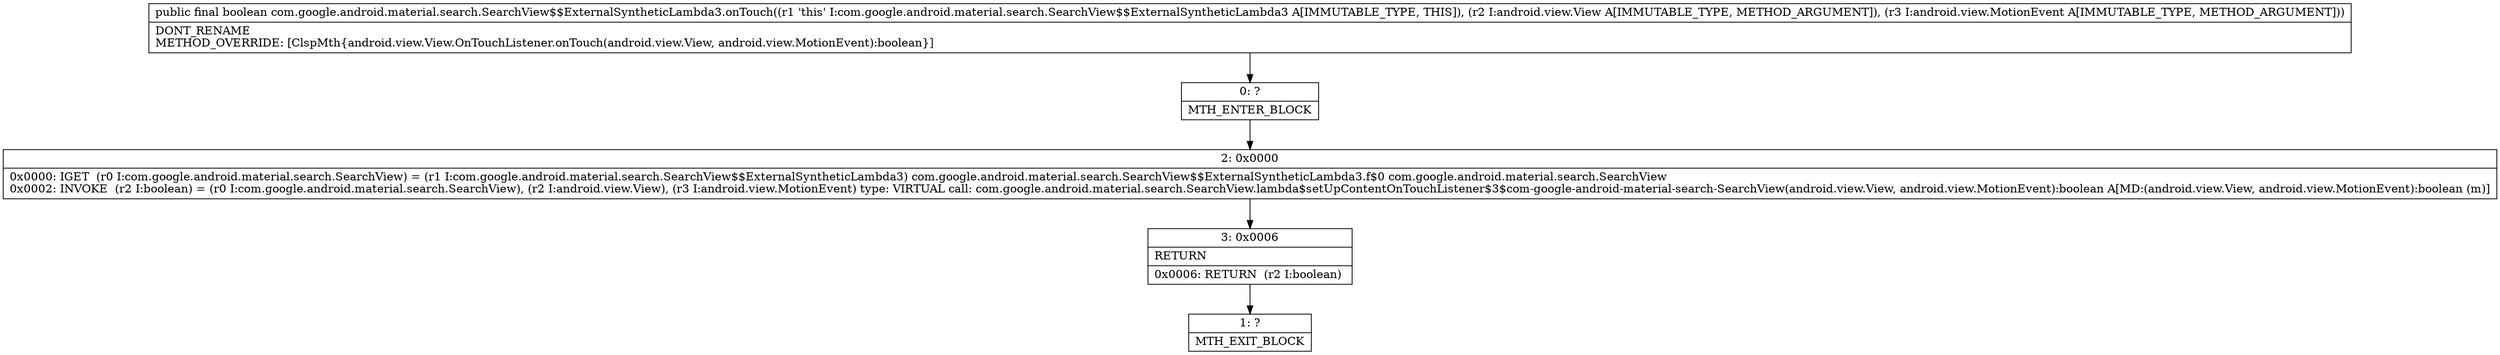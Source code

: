 digraph "CFG forcom.google.android.material.search.SearchView$$ExternalSyntheticLambda3.onTouch(Landroid\/view\/View;Landroid\/view\/MotionEvent;)Z" {
Node_0 [shape=record,label="{0\:\ ?|MTH_ENTER_BLOCK\l}"];
Node_2 [shape=record,label="{2\:\ 0x0000|0x0000: IGET  (r0 I:com.google.android.material.search.SearchView) = (r1 I:com.google.android.material.search.SearchView$$ExternalSyntheticLambda3) com.google.android.material.search.SearchView$$ExternalSyntheticLambda3.f$0 com.google.android.material.search.SearchView \l0x0002: INVOKE  (r2 I:boolean) = (r0 I:com.google.android.material.search.SearchView), (r2 I:android.view.View), (r3 I:android.view.MotionEvent) type: VIRTUAL call: com.google.android.material.search.SearchView.lambda$setUpContentOnTouchListener$3$com\-google\-android\-material\-search\-SearchView(android.view.View, android.view.MotionEvent):boolean A[MD:(android.view.View, android.view.MotionEvent):boolean (m)]\l}"];
Node_3 [shape=record,label="{3\:\ 0x0006|RETURN\l|0x0006: RETURN  (r2 I:boolean) \l}"];
Node_1 [shape=record,label="{1\:\ ?|MTH_EXIT_BLOCK\l}"];
MethodNode[shape=record,label="{public final boolean com.google.android.material.search.SearchView$$ExternalSyntheticLambda3.onTouch((r1 'this' I:com.google.android.material.search.SearchView$$ExternalSyntheticLambda3 A[IMMUTABLE_TYPE, THIS]), (r2 I:android.view.View A[IMMUTABLE_TYPE, METHOD_ARGUMENT]), (r3 I:android.view.MotionEvent A[IMMUTABLE_TYPE, METHOD_ARGUMENT]))  | DONT_RENAME\lMETHOD_OVERRIDE: [ClspMth\{android.view.View.OnTouchListener.onTouch(android.view.View, android.view.MotionEvent):boolean\}]\l}"];
MethodNode -> Node_0;Node_0 -> Node_2;
Node_2 -> Node_3;
Node_3 -> Node_1;
}

